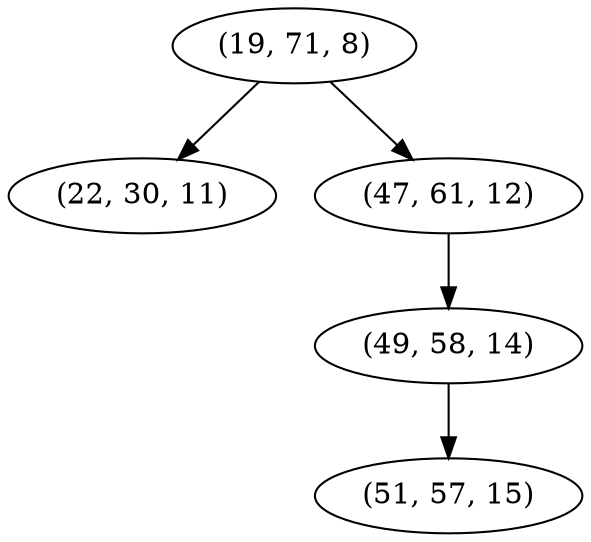 digraph tree {
    "(19, 71, 8)";
    "(22, 30, 11)";
    "(47, 61, 12)";
    "(49, 58, 14)";
    "(51, 57, 15)";
    "(19, 71, 8)" -> "(22, 30, 11)";
    "(19, 71, 8)" -> "(47, 61, 12)";
    "(47, 61, 12)" -> "(49, 58, 14)";
    "(49, 58, 14)" -> "(51, 57, 15)";
}
